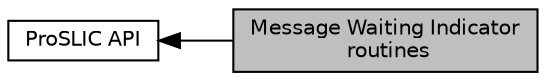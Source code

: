 digraph "Message Waiting Indicator routines"
{
  edge [fontname="Helvetica",fontsize="10",labelfontname="Helvetica",labelfontsize="10"];
  node [fontname="Helvetica",fontsize="10",shape=record];
  rankdir=LR;
  Node1 [label="ProSLIC API",height=0.2,width=0.4,color="black", fillcolor="white", style="filled",URL="$group___pro_s_l_i_c___a_p_i.html"];
  Node0 [label="Message Waiting Indicator\l routines",height=0.2,width=0.4,color="black", fillcolor="grey75", style="filled", fontcolor="black"];
  Node1->Node0 [shape=plaintext, dir="back", style="solid"];
}
